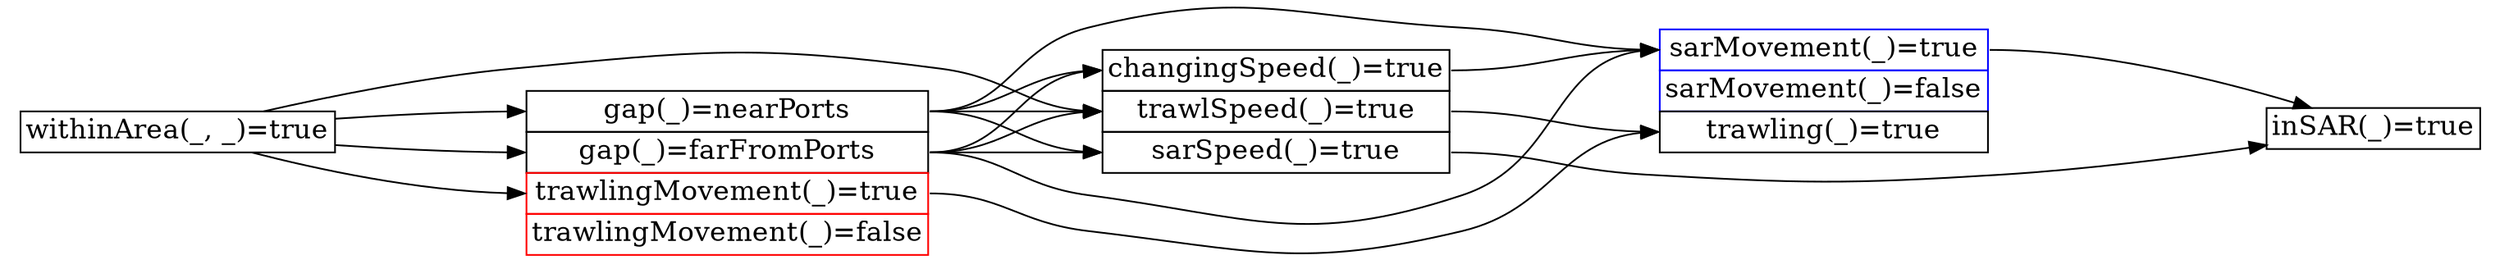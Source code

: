 digraph
{
	node [shape=record, style=filled, fillcolor=white, fontsize=16.0];
	rankdir=LR;
	ranksep="1.2 equally"

	1 [shape=none label=<<table border="0" cellspacing="0">
		<tr><td port="withinArea(_, _)=true" border="1" color="black">withinArea(_, _)=true</td></tr>
	</table>>
	]

	2 [shape=none label=<<table border="0" cellspacing="0">
		<tr><td port="gap(_)=nearPorts" border="1" color="black">gap(_)=nearPorts</td></tr>
		<tr><td port="gap(_)=farFromPorts" border="1" color="black">gap(_)=farFromPorts</td></tr>
		<tr><td port="trawlingMovement(_)=true" border="1" color="red">trawlingMovement(_)=true</td></tr>
		<tr><td port="trawlingMovement(_)=false" border="1" color="red">trawlingMovement(_)=false</td></tr>
	</table>>
	]

	3 [shape=none label=<<table border="0" cellspacing="0">
		<tr><td port="changingSpeed(_)=true" border="1" color="black">changingSpeed(_)=true</td></tr>
		<tr><td port="trawlSpeed(_)=true" border="1" color="black">trawlSpeed(_)=true</td></tr>
		<tr><td port="sarSpeed(_)=true" border="1" color="black">sarSpeed(_)=true</td></tr>
	</table>>
	]

	4 [shape=none label=<<table border="0" cellspacing="0">
		<tr><td port="sarMovement(_)=true" border="1" color="blue">sarMovement(_)=true</td></tr>
		<tr><td port="sarMovement(_)=false" border="1" color="blue">sarMovement(_)=false</td></tr>
		<tr><td port="trawling(_)=true" border="1" color="black">trawling(_)=true</td></tr>
	</table>>
	]

	5 [shape=none label=<<table border="0" cellspacing="0">
		<tr><td port="inSAR(_)=true" border="1" color="black">inSAR(_)=true</td></tr>
	</table>>
	]


	1:"withinArea(_, _)=true" -> 2:"gap(_)=nearPorts"
	1:"withinArea(_, _)=true" -> 2:"gap(_)=farFromPorts"
	2:"gap(_)=nearPorts" -> 3:"changingSpeed(_)=true"
	2:"gap(_)=farFromPorts" -> 3:"changingSpeed(_)=true"
	1:"withinArea(_, _)=true" -> 3:"trawlSpeed(_)=true"
	2:"gap(_)=nearPorts" -> 3:"trawlSpeed(_)=true"
	2:"gap(_)=farFromPorts" -> 3:"trawlSpeed(_)=true"
	1:"withinArea(_, _)=true" -> 2:"trawlingMovement(_)=true"
	2:"gap(_)=nearPorts" -> 3:"sarSpeed(_)=true"
	2:"gap(_)=farFromPorts" -> 3:"sarSpeed(_)=true"
	3:"changingSpeed(_)=true" -> 4:"sarMovement(_)=true"
	2:"gap(_)=nearPorts" -> 4:"sarMovement(_)=true"
	2:"gap(_)=farFromPorts" -> 4:"sarMovement(_)=true"
	3:"trawlSpeed(_)=true" -> 4:"trawling(_)=true"
	2:"trawlingMovement(_)=true" -> 4:"trawling(_)=true"
	3:"sarSpeed(_)=true" -> 5:"inSAR(_)=true"
	4:"sarMovement(_)=true" -> 5:"inSAR(_)=true"
}
